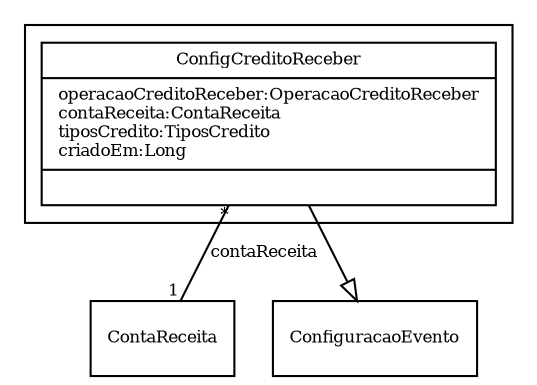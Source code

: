 digraph G{
fontname = "Times-Roman"
fontsize = 8

node [
        fontname = "Times-Roman"
        fontsize = 8
        shape = "record"
]

edge [
        fontname = "Times-Roman"
        fontsize = 8
]

subgraph clusterCONFIGURACAO_DE_CREDITOS_A_RECEBER
{
ConfigCreditoReceber [label = "{ConfigCreditoReceber|operacaoCreditoReceber:OperacaoCreditoReceber\lcontaReceita:ContaReceita\ltiposCredito:TiposCredito\lcriadoEm:Long\l|\l}"]
}
edge [arrowhead = "none" headlabel = "1" taillabel = "*"] ConfigCreditoReceber -> ContaReceita [label = "contaReceita"]
edge [ arrowhead = "empty" headlabel = "" taillabel = ""] ConfigCreditoReceber -> ConfiguracaoEvento
}
